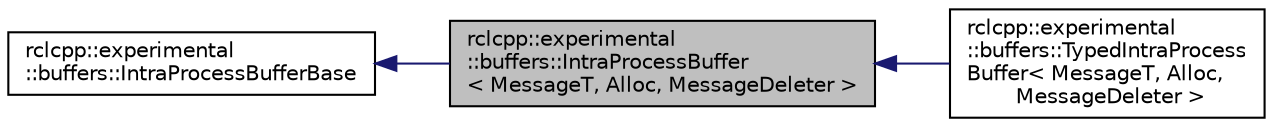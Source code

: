 digraph "rclcpp::experimental::buffers::IntraProcessBuffer&lt; MessageT, Alloc, MessageDeleter &gt;"
{
  edge [fontname="Helvetica",fontsize="10",labelfontname="Helvetica",labelfontsize="10"];
  node [fontname="Helvetica",fontsize="10",shape=record];
  rankdir="LR";
  Node0 [label="rclcpp::experimental\l::buffers::IntraProcessBuffer\l\< MessageT, Alloc, MessageDeleter \>",height=0.2,width=0.4,color="black", fillcolor="grey75", style="filled", fontcolor="black"];
  Node1 -> Node0 [dir="back",color="midnightblue",fontsize="10",style="solid",fontname="Helvetica"];
  Node1 [label="rclcpp::experimental\l::buffers::IntraProcessBufferBase",height=0.2,width=0.4,color="black", fillcolor="white", style="filled",URL="$classrclcpp_1_1experimental_1_1buffers_1_1IntraProcessBufferBase.html"];
  Node0 -> Node2 [dir="back",color="midnightblue",fontsize="10",style="solid",fontname="Helvetica"];
  Node2 [label="rclcpp::experimental\l::buffers::TypedIntraProcess\lBuffer\< MessageT, Alloc,\l MessageDeleter \>",height=0.2,width=0.4,color="black", fillcolor="white", style="filled",URL="$classrclcpp_1_1experimental_1_1buffers_1_1TypedIntraProcessBuffer.html"];
}
